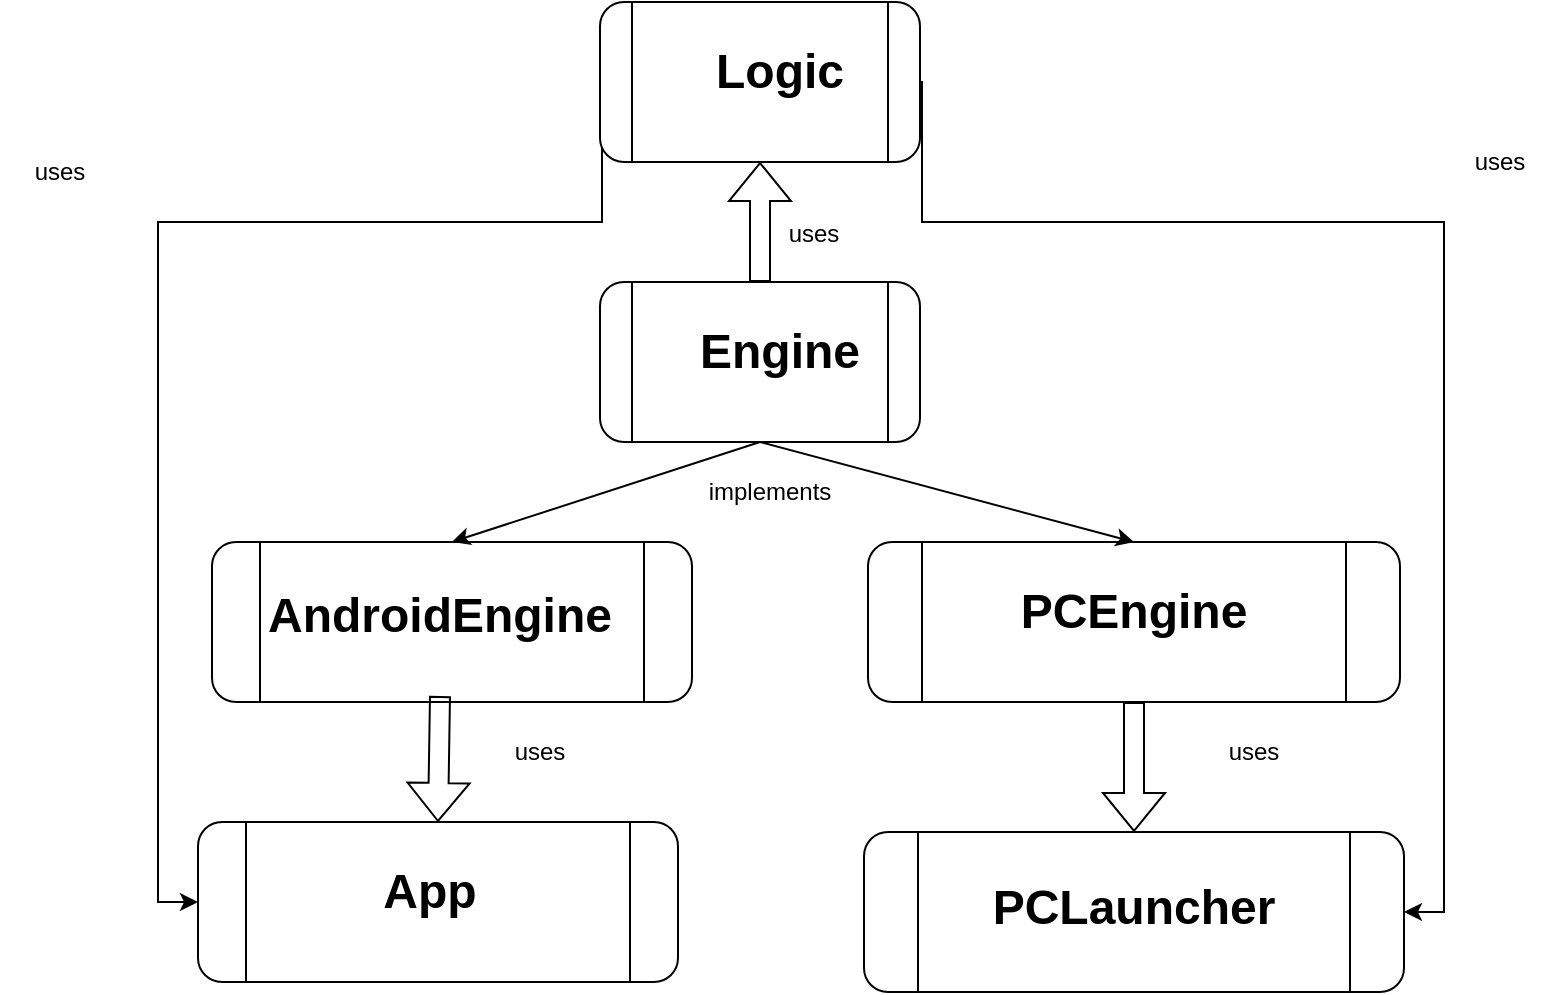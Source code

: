 <mxfile version="21.3.4" type="google">
  <diagram name="Página-1" id="WjWoJh0IlQGyVS5Amr6f">
    <mxGraphModel grid="1" page="1" gridSize="10" guides="1" tooltips="1" connect="1" arrows="1" fold="1" pageScale="1" pageWidth="827" pageHeight="1169" math="0" shadow="0">
      <root>
        <mxCell id="0" />
        <mxCell id="1" parent="0" />
        <mxCell id="NgDSqdn8-H3LufxqJg7n-30" style="edgeStyle=orthogonalEdgeStyle;rounded=0;orthogonalLoop=1;jettySize=auto;html=1;exitX=0;exitY=0.5;exitDx=0;exitDy=0;entryX=0;entryY=0.5;entryDx=0;entryDy=0;" edge="1" parent="1" target="NgDSqdn8-H3LufxqJg7n-15">
          <mxGeometry relative="1" as="geometry">
            <mxPoint x="323" y="130" as="sourcePoint" />
            <Array as="points">
              <mxPoint x="324" y="200" />
              <mxPoint x="102" y="200" />
              <mxPoint x="102" y="540" />
            </Array>
          </mxGeometry>
        </mxCell>
        <mxCell id="NgDSqdn8-H3LufxqJg7n-31" style="edgeStyle=orthogonalEdgeStyle;rounded=0;orthogonalLoop=1;jettySize=auto;html=1;exitX=1;exitY=0.5;exitDx=0;exitDy=0;entryX=1;entryY=0.5;entryDx=0;entryDy=0;" edge="1" parent="1" target="NgDSqdn8-H3LufxqJg7n-17">
          <mxGeometry relative="1" as="geometry">
            <mxPoint x="483" y="130" as="sourcePoint" />
            <Array as="points">
              <mxPoint x="484" y="200" />
              <mxPoint x="745" y="200" />
              <mxPoint x="745" y="545" />
            </Array>
          </mxGeometry>
        </mxCell>
        <mxCell id="NgDSqdn8-H3LufxqJg7n-4" value="" style="shape=process;whiteSpace=wrap;html=1;backgroundOutline=1;glass=0;shadow=0;rounded=1;" vertex="1" parent="1">
          <mxGeometry x="323" y="90" width="160" height="80" as="geometry" />
        </mxCell>
        <mxCell id="NgDSqdn8-H3LufxqJg7n-3" value="&lt;h1&gt;Logic&lt;/h1&gt;" style="text;html=1;strokeColor=none;fillColor=none;spacing=5;spacingTop=-20;whiteSpace=wrap;overflow=hidden;rounded=0;align=center;" vertex="1" parent="1">
          <mxGeometry x="363" y="105" width="100" height="50" as="geometry" />
        </mxCell>
        <mxCell id="NgDSqdn8-H3LufxqJg7n-5" value="" style="shape=process;whiteSpace=wrap;html=1;backgroundOutline=1;glass=0;shadow=0;rounded=1;" vertex="1" parent="1">
          <mxGeometry x="323" y="230" width="160" height="80" as="geometry" />
        </mxCell>
        <mxCell id="NgDSqdn8-H3LufxqJg7n-7" value="&lt;h1&gt;Engine&lt;/h1&gt;" style="text;html=1;strokeColor=none;fillColor=none;spacing=5;spacingTop=-20;whiteSpace=wrap;overflow=hidden;rounded=0;align=center;" vertex="1" parent="1">
          <mxGeometry x="363" y="245" width="100" height="50" as="geometry" />
        </mxCell>
        <mxCell id="NgDSqdn8-H3LufxqJg7n-8" value="" style="shape=process;whiteSpace=wrap;html=1;backgroundOutline=1;glass=0;shadow=0;rounded=1;" vertex="1" parent="1">
          <mxGeometry x="129" y="360" width="240" height="80" as="geometry" />
        </mxCell>
        <mxCell id="NgDSqdn8-H3LufxqJg7n-9" value="" style="shape=process;whiteSpace=wrap;html=1;backgroundOutline=1;glass=0;shadow=0;rounded=1;" vertex="1" parent="1">
          <mxGeometry x="457" y="360" width="266" height="80" as="geometry" />
        </mxCell>
        <mxCell id="NgDSqdn8-H3LufxqJg7n-10" value="" style="endArrow=classic;html=1;rounded=0;entryX=0.5;entryY=0;entryDx=0;entryDy=0;exitX=0.5;exitY=1;exitDx=0;exitDy=0;" edge="1" parent="1" source="NgDSqdn8-H3LufxqJg7n-5" target="NgDSqdn8-H3LufxqJg7n-9">
          <mxGeometry width="50" height="50" relative="1" as="geometry">
            <mxPoint x="423" y="240" as="sourcePoint" />
            <mxPoint x="423" y="180" as="targetPoint" />
          </mxGeometry>
        </mxCell>
        <mxCell id="NgDSqdn8-H3LufxqJg7n-11" value="" style="endArrow=classic;html=1;rounded=0;entryX=0.5;entryY=0;entryDx=0;entryDy=0;exitX=0.5;exitY=1;exitDx=0;exitDy=0;" edge="1" parent="1" source="NgDSqdn8-H3LufxqJg7n-5" target="NgDSqdn8-H3LufxqJg7n-8">
          <mxGeometry width="50" height="50" relative="1" as="geometry">
            <mxPoint x="423" y="320" as="sourcePoint" />
            <mxPoint x="547" y="370" as="targetPoint" />
          </mxGeometry>
        </mxCell>
        <mxCell id="NgDSqdn8-H3LufxqJg7n-12" value="&lt;h1&gt;AndroidEngine&lt;/h1&gt;" style="text;html=1;strokeColor=none;fillColor=none;spacing=5;spacingTop=-20;whiteSpace=wrap;overflow=hidden;rounded=0;align=center;" vertex="1" parent="1">
          <mxGeometry x="148" y="377" width="190" height="60" as="geometry" />
        </mxCell>
        <mxCell id="NgDSqdn8-H3LufxqJg7n-13" value="&lt;h1&gt;PCEngine&lt;/h1&gt;" style="text;html=1;strokeColor=none;fillColor=none;spacing=5;spacingTop=-20;whiteSpace=wrap;overflow=hidden;rounded=0;align=center;" vertex="1" parent="1">
          <mxGeometry x="500" y="375" width="180" height="45" as="geometry" />
        </mxCell>
        <mxCell id="NgDSqdn8-H3LufxqJg7n-14" value="" style="shape=flexArrow;endArrow=classic;html=1;rounded=0;entryX=0.5;entryY=1;entryDx=0;entryDy=0;exitX=0.5;exitY=0;exitDx=0;exitDy=0;" edge="1" parent="1" source="NgDSqdn8-H3LufxqJg7n-5">
          <mxGeometry width="50" height="50" relative="1" as="geometry">
            <mxPoint x="433" y="340" as="sourcePoint" />
            <mxPoint x="403" y="170" as="targetPoint" />
          </mxGeometry>
        </mxCell>
        <mxCell id="NgDSqdn8-H3LufxqJg7n-15" value="" style="shape=process;whiteSpace=wrap;html=1;backgroundOutline=1;glass=0;shadow=0;rounded=1;" vertex="1" parent="1">
          <mxGeometry x="122" y="500" width="240" height="80" as="geometry" />
        </mxCell>
        <mxCell id="NgDSqdn8-H3LufxqJg7n-17" value="" style="shape=process;whiteSpace=wrap;html=1;backgroundOutline=1;glass=0;shadow=0;rounded=1;" vertex="1" parent="1">
          <mxGeometry x="455" y="505" width="270" height="80" as="geometry" />
        </mxCell>
        <mxCell id="NgDSqdn8-H3LufxqJg7n-18" value="&lt;h1&gt;App&lt;/h1&gt;" style="text;html=1;strokeColor=none;fillColor=none;spacing=5;spacingTop=-20;whiteSpace=wrap;overflow=hidden;rounded=0;align=center;" vertex="1" parent="1">
          <mxGeometry x="143" y="515" width="190" height="60" as="geometry" />
        </mxCell>
        <mxCell id="NgDSqdn8-H3LufxqJg7n-19" value="&lt;h1&gt;PCLauncher&lt;/h1&gt;" style="text;html=1;strokeColor=none;fillColor=none;spacing=5;spacingTop=-20;whiteSpace=wrap;overflow=hidden;rounded=0;align=center;" vertex="1" parent="1">
          <mxGeometry x="500" y="522.5" width="180" height="45" as="geometry" />
        </mxCell>
        <mxCell id="NgDSqdn8-H3LufxqJg7n-21" value="" style="shape=flexArrow;endArrow=classic;html=1;rounded=0;entryX=0.5;entryY=0;entryDx=0;entryDy=0;exitX=0.5;exitY=1;exitDx=0;exitDy=0;" edge="1" parent="1" source="NgDSqdn8-H3LufxqJg7n-9" target="NgDSqdn8-H3LufxqJg7n-17">
          <mxGeometry width="50" height="50" relative="1" as="geometry">
            <mxPoint x="473" y="480" as="sourcePoint" />
            <mxPoint x="523" y="430" as="targetPoint" />
          </mxGeometry>
        </mxCell>
        <mxCell id="NgDSqdn8-H3LufxqJg7n-22" value="" style="shape=flexArrow;endArrow=classic;html=1;rounded=0;entryX=0.5;entryY=0;entryDx=0;entryDy=0;exitX=0.5;exitY=1;exitDx=0;exitDy=0;" edge="1" parent="1" source="NgDSqdn8-H3LufxqJg7n-12" target="NgDSqdn8-H3LufxqJg7n-15">
          <mxGeometry width="50" height="50" relative="1" as="geometry">
            <mxPoint x="473" y="480" as="sourcePoint" />
            <mxPoint x="523" y="430" as="targetPoint" />
          </mxGeometry>
        </mxCell>
        <mxCell id="NgDSqdn8-H3LufxqJg7n-24" value="uses" style="text;html=1;strokeColor=none;fillColor=none;align=center;verticalAlign=middle;whiteSpace=wrap;rounded=0;" vertex="1" parent="1">
          <mxGeometry x="400" y="191" width="60" height="30" as="geometry" />
        </mxCell>
        <mxCell id="NgDSqdn8-H3LufxqJg7n-25" value="implements" style="text;html=1;strokeColor=none;fillColor=none;align=center;verticalAlign=middle;whiteSpace=wrap;rounded=0;" vertex="1" parent="1">
          <mxGeometry x="353" y="320" width="110" height="30" as="geometry" />
        </mxCell>
        <mxCell id="NgDSqdn8-H3LufxqJg7n-27" value="uses" style="text;html=1;strokeColor=none;fillColor=none;align=center;verticalAlign=middle;whiteSpace=wrap;rounded=0;" vertex="1" parent="1">
          <mxGeometry x="263" y="450" width="60" height="30" as="geometry" />
        </mxCell>
        <mxCell id="NgDSqdn8-H3LufxqJg7n-28" value="uses" style="text;html=1;strokeColor=none;fillColor=none;align=center;verticalAlign=middle;whiteSpace=wrap;rounded=0;" vertex="1" parent="1">
          <mxGeometry x="620" y="450" width="60" height="30" as="geometry" />
        </mxCell>
        <mxCell id="NgDSqdn8-H3LufxqJg7n-32" value="uses" style="text;html=1;strokeColor=none;fillColor=none;align=center;verticalAlign=middle;whiteSpace=wrap;rounded=0;" vertex="1" parent="1">
          <mxGeometry x="743" y="155" width="60" height="30" as="geometry" />
        </mxCell>
        <mxCell id="NgDSqdn8-H3LufxqJg7n-33" value="uses" style="text;html=1;strokeColor=none;fillColor=none;align=center;verticalAlign=middle;whiteSpace=wrap;rounded=0;" vertex="1" parent="1">
          <mxGeometry x="23" y="160" width="60" height="30" as="geometry" />
        </mxCell>
      </root>
    </mxGraphModel>
  </diagram>
</mxfile>
